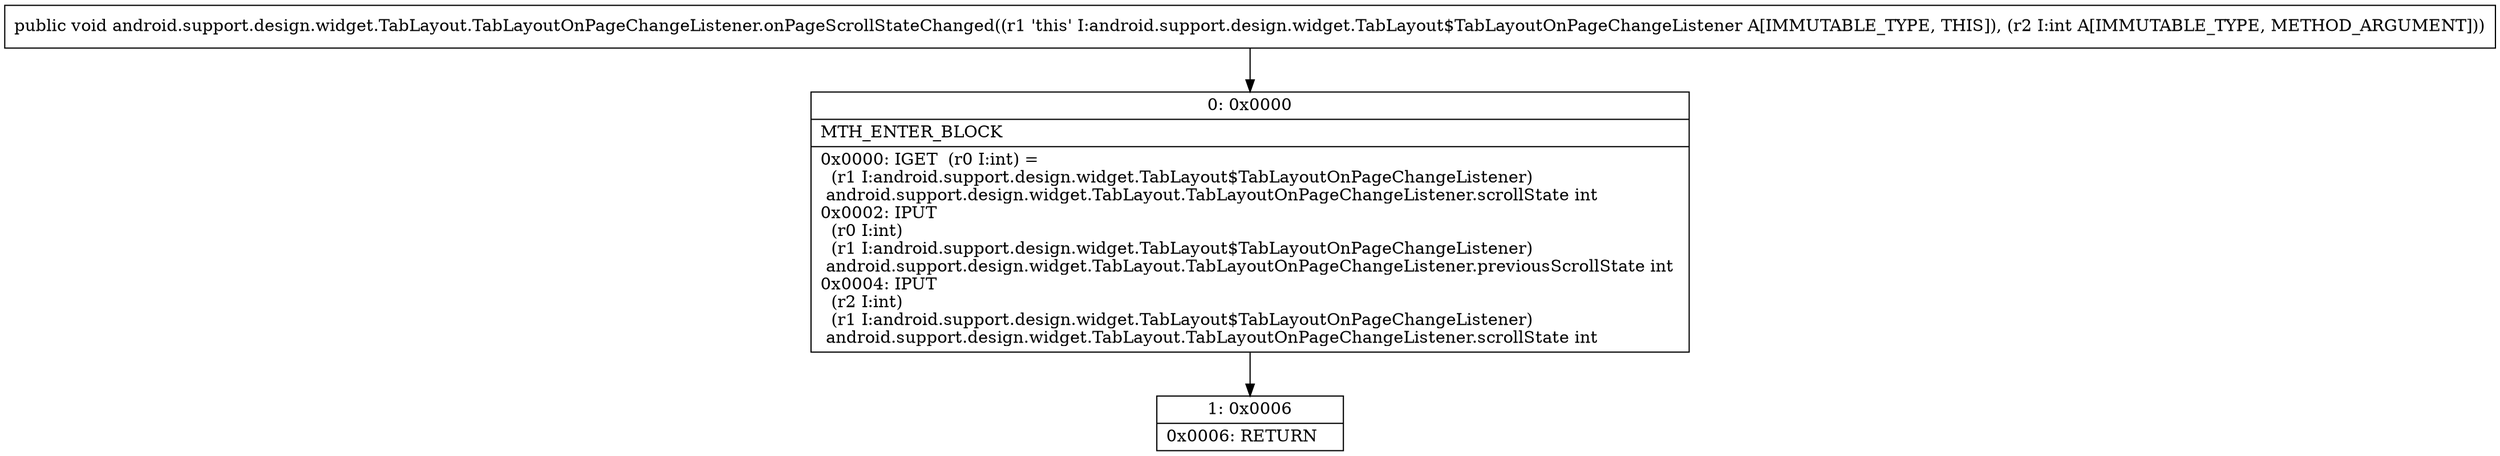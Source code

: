 digraph "CFG forandroid.support.design.widget.TabLayout.TabLayoutOnPageChangeListener.onPageScrollStateChanged(I)V" {
Node_0 [shape=record,label="{0\:\ 0x0000|MTH_ENTER_BLOCK\l|0x0000: IGET  (r0 I:int) = \l  (r1 I:android.support.design.widget.TabLayout$TabLayoutOnPageChangeListener)\l android.support.design.widget.TabLayout.TabLayoutOnPageChangeListener.scrollState int \l0x0002: IPUT  \l  (r0 I:int)\l  (r1 I:android.support.design.widget.TabLayout$TabLayoutOnPageChangeListener)\l android.support.design.widget.TabLayout.TabLayoutOnPageChangeListener.previousScrollState int \l0x0004: IPUT  \l  (r2 I:int)\l  (r1 I:android.support.design.widget.TabLayout$TabLayoutOnPageChangeListener)\l android.support.design.widget.TabLayout.TabLayoutOnPageChangeListener.scrollState int \l}"];
Node_1 [shape=record,label="{1\:\ 0x0006|0x0006: RETURN   \l}"];
MethodNode[shape=record,label="{public void android.support.design.widget.TabLayout.TabLayoutOnPageChangeListener.onPageScrollStateChanged((r1 'this' I:android.support.design.widget.TabLayout$TabLayoutOnPageChangeListener A[IMMUTABLE_TYPE, THIS]), (r2 I:int A[IMMUTABLE_TYPE, METHOD_ARGUMENT])) }"];
MethodNode -> Node_0;
Node_0 -> Node_1;
}

